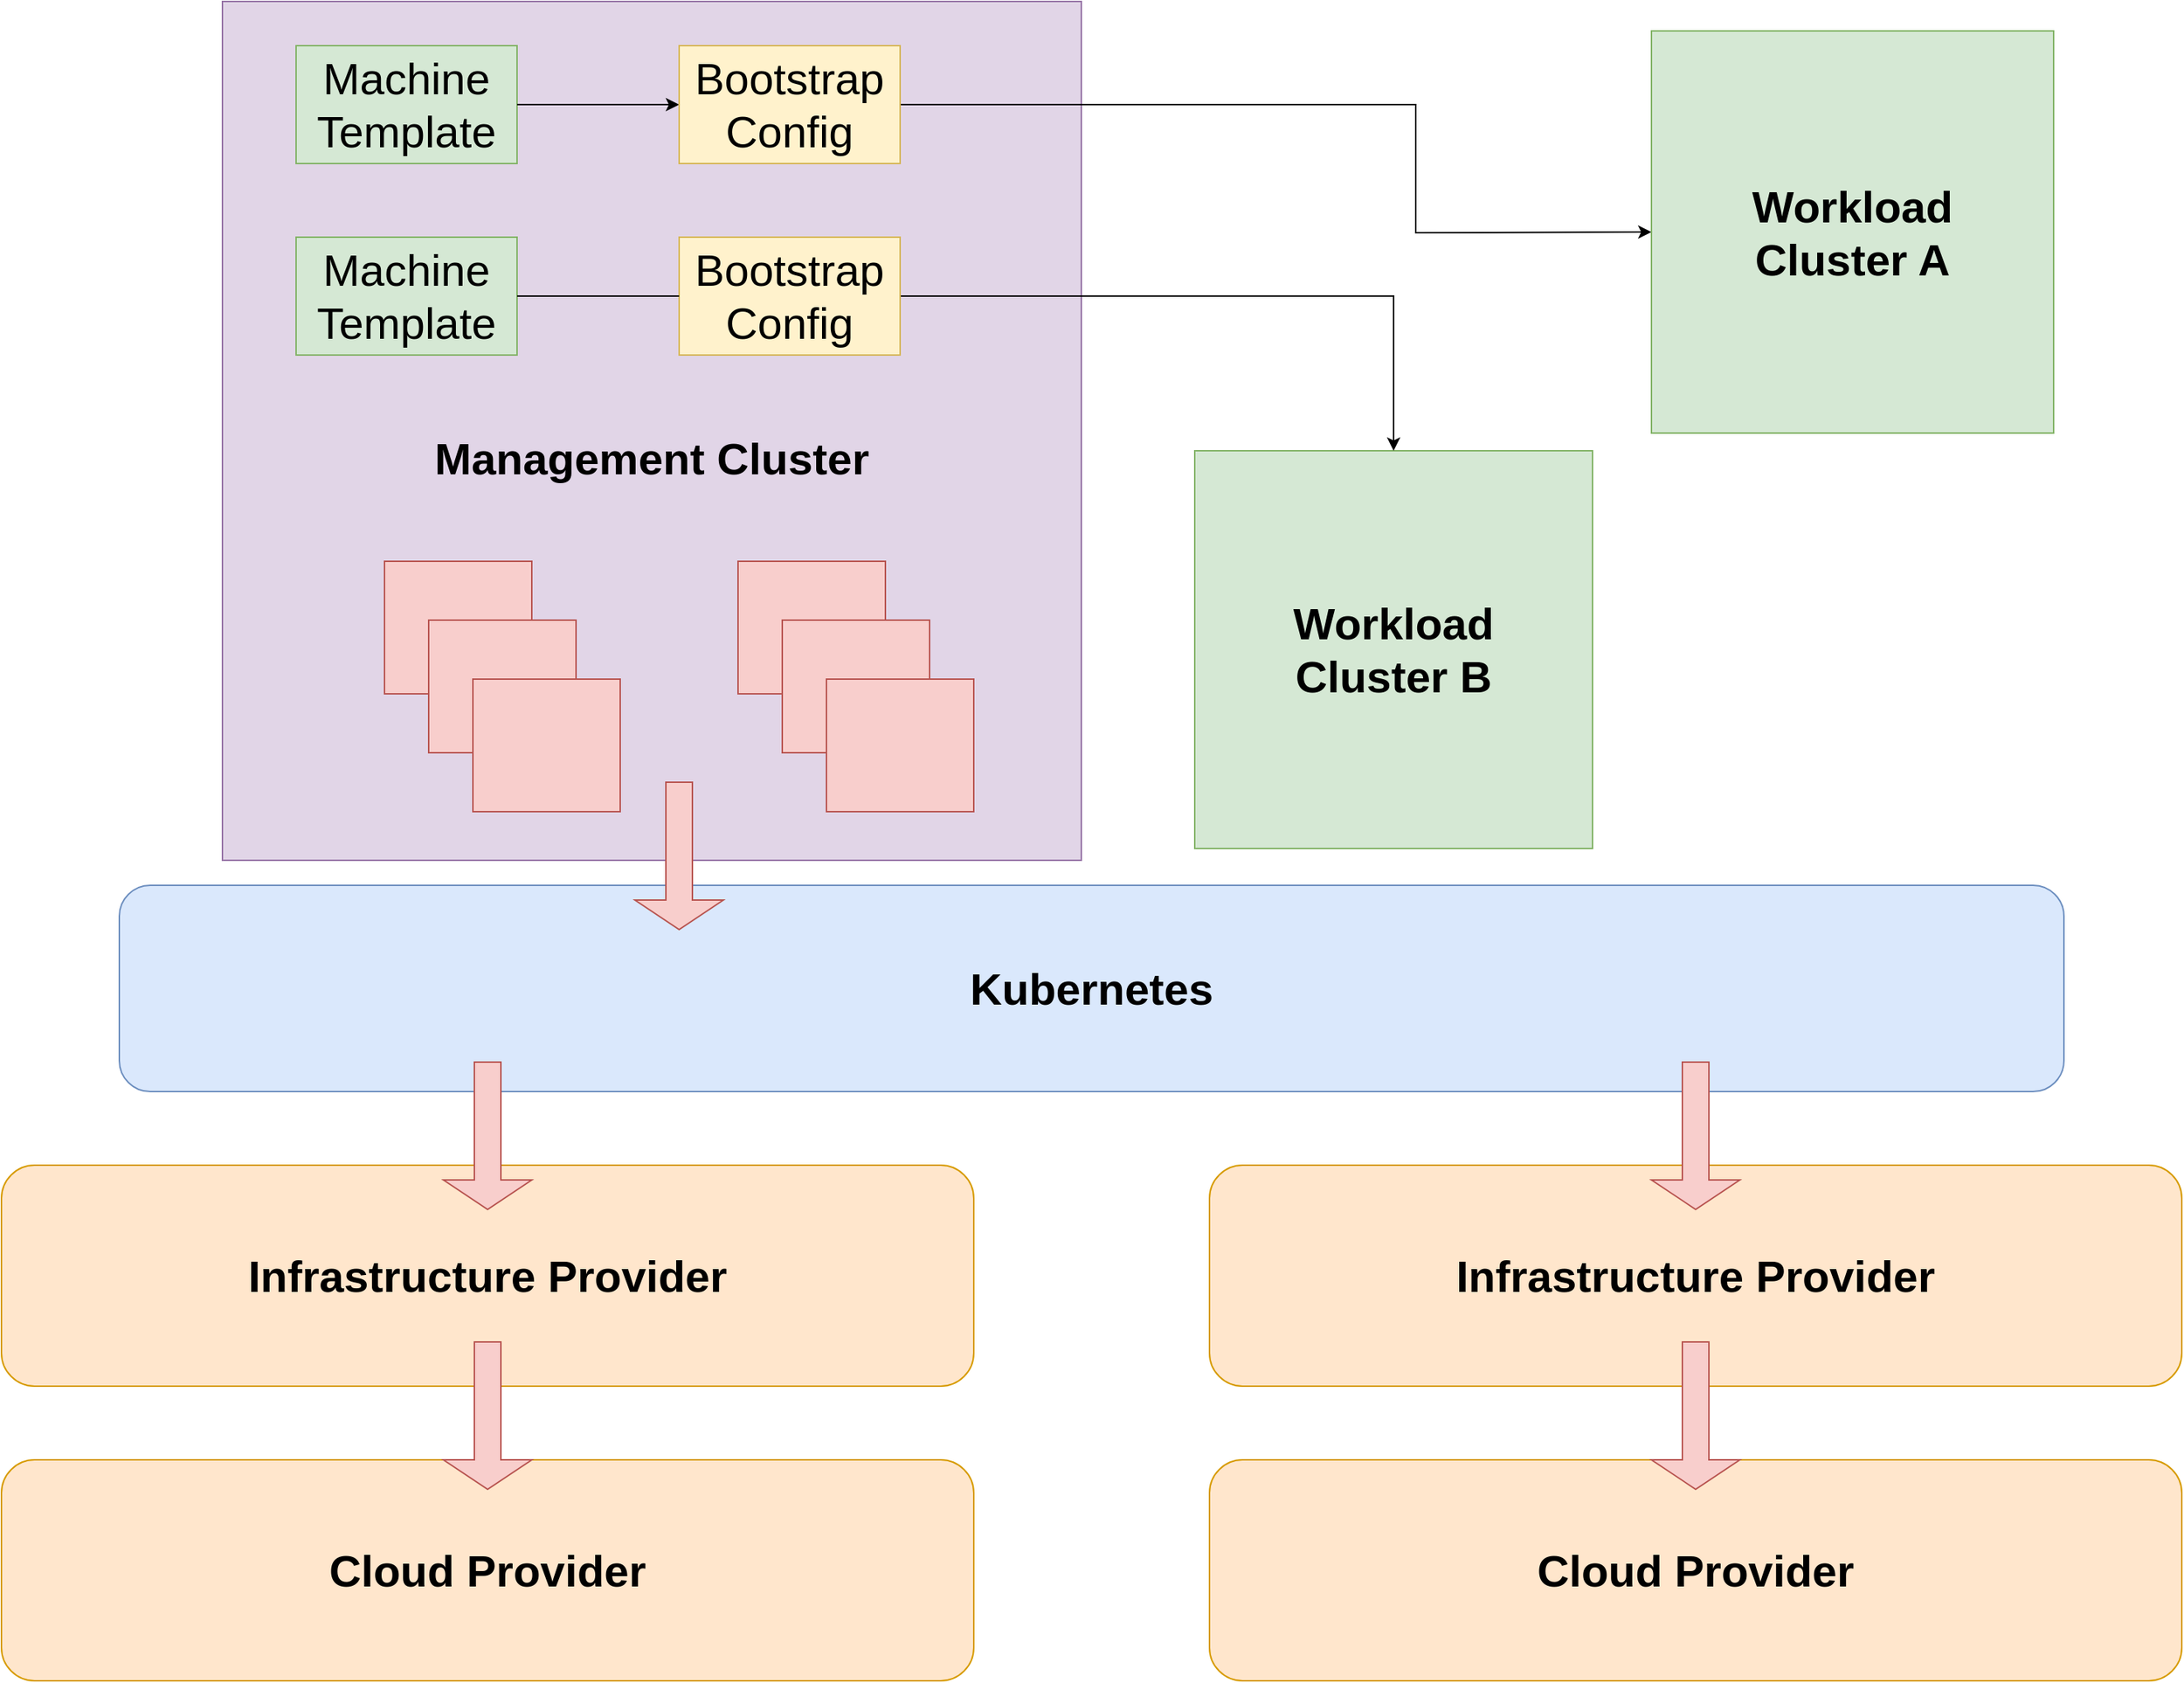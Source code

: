 <mxfile>
    <diagram id="2dtWLAMzyVfP5LlpqYg7" name="CAPI">
        <mxGraphModel dx="1702" dy="1318" grid="1" gridSize="10" guides="1" tooltips="1" connect="1" arrows="1" fold="1" page="1" pageScale="1" pageWidth="1654" pageHeight="1169" background="#FFFFFF" math="0" shadow="0">
            <root>
                <mxCell id="0"/>
                <mxCell id="1" parent="0"/>
                <mxCell id="3" value="Infrastructure Provider" style="rounded=1;whiteSpace=wrap;html=1;fontSize=30;fontStyle=1;fillColor=#ffe6cc;strokeColor=#d79b00;" parent="1" vertex="1">
                    <mxGeometry x="80" y="800" width="660" height="150" as="geometry"/>
                </mxCell>
                <mxCell id="4" value="Kubernetes" style="rounded=1;whiteSpace=wrap;html=1;fontSize=30;fillColor=#dae8fc;strokeColor=#6c8ebf;fontStyle=1" parent="1" vertex="1">
                    <mxGeometry x="160" y="610" width="1320" height="140" as="geometry"/>
                </mxCell>
                <mxCell id="5" value="&lt;br&gt;Management Cluster" style="whiteSpace=wrap;html=1;aspect=fixed;fontSize=30;fontStyle=1;fillColor=#e1d5e7;strokeColor=#9673a6;" parent="1" vertex="1">
                    <mxGeometry x="230" y="10" width="583" height="583" as="geometry"/>
                </mxCell>
                <mxCell id="6" value="Workload&lt;br&gt;Cluster B" style="whiteSpace=wrap;html=1;aspect=fixed;fontSize=30;fontStyle=1;fillColor=#d5e8d4;strokeColor=#82b366;" parent="1" vertex="1">
                    <mxGeometry x="890" y="315" width="270" height="270" as="geometry"/>
                </mxCell>
                <mxCell id="7" value="" style="rounded=0;whiteSpace=wrap;html=1;fontSize=30;fillColor=#f8cecc;strokeColor=#b85450;" parent="1" vertex="1">
                    <mxGeometry x="580" y="390" width="100" height="90" as="geometry"/>
                </mxCell>
                <mxCell id="8" value="" style="rounded=0;whiteSpace=wrap;html=1;fontSize=30;fillColor=#f8cecc;strokeColor=#b85450;" parent="1" vertex="1">
                    <mxGeometry x="610" y="430" width="100" height="90" as="geometry"/>
                </mxCell>
                <mxCell id="9" value="" style="rounded=0;whiteSpace=wrap;html=1;fontSize=30;fillColor=#f8cecc;strokeColor=#b85450;" parent="1" vertex="1">
                    <mxGeometry x="640" y="470" width="100" height="90" as="geometry"/>
                </mxCell>
                <mxCell id="10" value="" style="rounded=0;whiteSpace=wrap;html=1;fontSize=30;fillColor=#f8cecc;strokeColor=#b85450;" parent="1" vertex="1">
                    <mxGeometry x="340" y="390" width="100" height="90" as="geometry"/>
                </mxCell>
                <mxCell id="11" value="" style="rounded=0;whiteSpace=wrap;html=1;fontSize=30;fillColor=#f8cecc;strokeColor=#b85450;" parent="1" vertex="1">
                    <mxGeometry x="370" y="430" width="100" height="90" as="geometry"/>
                </mxCell>
                <mxCell id="12" value="" style="rounded=0;whiteSpace=wrap;html=1;fontSize=30;fillColor=#f8cecc;strokeColor=#b85450;" parent="1" vertex="1">
                    <mxGeometry x="400" y="470" width="100" height="90" as="geometry"/>
                </mxCell>
                <mxCell id="20" value="" style="endArrow=classic;html=1;fontSize=30;exitX=1;exitY=0.5;exitDx=0;exitDy=0;entryX=0;entryY=0.5;entryDx=0;entryDy=0;rounded=0;" parent="1" source="90" target="72" edge="1">
                    <mxGeometry width="50" height="50" relative="1" as="geometry">
                        <mxPoint x="701.5" y="80" as="sourcePoint"/>
                        <mxPoint x="1016" y="125" as="targetPoint"/>
                        <Array as="points">
                            <mxPoint x="1040" y="80"/>
                            <mxPoint x="1040" y="167"/>
                        </Array>
                    </mxGeometry>
                </mxCell>
                <mxCell id="33" value="" style="shape=singleArrow;direction=south;whiteSpace=wrap;html=1;fillColor=#f8cecc;strokeColor=#b85450;" parent="1" vertex="1">
                    <mxGeometry x="510" y="540" width="60" height="100" as="geometry"/>
                </mxCell>
                <mxCell id="38" value="Machine&lt;br&gt;Template" style="rounded=0;whiteSpace=wrap;html=1;fontSize=30;fillColor=#d5e8d4;strokeColor=#82b366;fontStyle=0" parent="1" vertex="1">
                    <mxGeometry x="280" y="40" width="150" height="80" as="geometry"/>
                </mxCell>
                <mxCell id="39" style="edgeStyle=none;html=1;entryX=0;entryY=0.5;entryDx=0;entryDy=0;exitX=1;exitY=0.5;exitDx=0;exitDy=0;rounded=0;" parent="1" source="38" target="90" edge="1">
                    <mxGeometry relative="1" as="geometry">
                        <mxPoint x="601.5" y="80" as="targetPoint"/>
                    </mxGeometry>
                </mxCell>
                <mxCell id="71" value="Machine&lt;br&gt;Template" style="rounded=0;whiteSpace=wrap;html=1;fontSize=30;fillColor=#d5e8d4;strokeColor=#82b366;fontStyle=0" parent="1" vertex="1">
                    <mxGeometry x="280" y="170" width="150" height="80" as="geometry"/>
                </mxCell>
                <mxCell id="72" value="Workload&lt;br&gt;Cluster A" style="whiteSpace=wrap;html=1;aspect=fixed;fontSize=30;fontStyle=1;fillColor=#d5e8d4;strokeColor=#82b366;" parent="1" vertex="1">
                    <mxGeometry x="1200" y="30" width="273" height="273" as="geometry"/>
                </mxCell>
                <mxCell id="73" value="" style="endArrow=classic;html=1;fontSize=30;exitX=1;exitY=0.5;exitDx=0;exitDy=0;entryX=0.5;entryY=0;entryDx=0;entryDy=0;rounded=0;" parent="1" source="88" target="6" edge="1">
                    <mxGeometry width="50" height="50" relative="1" as="geometry">
                        <mxPoint x="701.5" y="210" as="sourcePoint"/>
                        <mxPoint x="1170" y="92.5" as="targetPoint"/>
                        <Array as="points">
                            <mxPoint x="1025" y="210"/>
                        </Array>
                    </mxGeometry>
                </mxCell>
                <mxCell id="75" style="edgeStyle=none;html=1;entryX=0;entryY=0.5;entryDx=0;entryDy=0;exitX=1;exitY=0.5;exitDx=0;exitDy=0;rounded=0;startArrow=none;" parent="1" source="88" edge="1">
                    <mxGeometry relative="1" as="geometry">
                        <mxPoint x="501.5" y="100" as="sourcePoint"/>
                        <mxPoint x="601.5" y="210" as="targetPoint"/>
                    </mxGeometry>
                </mxCell>
                <mxCell id="79" value="Infrastructure Provider" style="rounded=1;whiteSpace=wrap;html=1;fontSize=30;fontStyle=1;fillColor=#ffe6cc;strokeColor=#d79b00;" parent="1" vertex="1">
                    <mxGeometry x="900" y="800" width="660" height="150" as="geometry"/>
                </mxCell>
                <mxCell id="80" value="Cloud Provider" style="rounded=1;whiteSpace=wrap;html=1;fontSize=30;fontStyle=1;fillColor=#ffe6cc;strokeColor=#d79b00;" parent="1" vertex="1">
                    <mxGeometry x="80" y="1000" width="660" height="150" as="geometry"/>
                </mxCell>
                <mxCell id="81" value="Cloud Provider" style="rounded=1;whiteSpace=wrap;html=1;fontSize=30;fontStyle=1;fillColor=#ffe6cc;strokeColor=#d79b00;" parent="1" vertex="1">
                    <mxGeometry x="900" y="1000" width="660" height="150" as="geometry"/>
                </mxCell>
                <mxCell id="82" value="" style="shape=singleArrow;direction=south;whiteSpace=wrap;html=1;fillColor=#f8cecc;strokeColor=#b85450;" parent="1" vertex="1">
                    <mxGeometry x="380" y="730" width="60" height="100" as="geometry"/>
                </mxCell>
                <mxCell id="32" value="" style="shape=singleArrow;direction=south;whiteSpace=wrap;html=1;fillColor=#f8cecc;strokeColor=#b85450;" parent="1" vertex="1">
                    <mxGeometry x="1200" y="730" width="60" height="100" as="geometry"/>
                </mxCell>
                <mxCell id="85" value="" style="shape=singleArrow;direction=south;whiteSpace=wrap;html=1;fillColor=#f8cecc;strokeColor=#b85450;" parent="1" vertex="1">
                    <mxGeometry x="380" y="920" width="60" height="100" as="geometry"/>
                </mxCell>
                <mxCell id="35" value="" style="shape=singleArrow;direction=south;whiteSpace=wrap;html=1;fillColor=#f8cecc;strokeColor=#b85450;" parent="1" vertex="1">
                    <mxGeometry x="1200" y="920" width="60" height="100" as="geometry"/>
                </mxCell>
                <mxCell id="88" value="Bootstrap&lt;br&gt;Config" style="rounded=0;whiteSpace=wrap;html=1;fontSize=30;fillColor=#fff2cc;strokeColor=#d6b656;fontStyle=0" vertex="1" parent="1">
                    <mxGeometry x="540" y="170" width="150" height="80" as="geometry"/>
                </mxCell>
                <mxCell id="89" value="" style="edgeStyle=none;html=1;entryX=0;entryY=0.5;entryDx=0;entryDy=0;exitX=1;exitY=0.5;exitDx=0;exitDy=0;rounded=0;endArrow=none;" edge="1" parent="1" source="71" target="88">
                    <mxGeometry relative="1" as="geometry">
                        <mxPoint x="500" y="210" as="sourcePoint"/>
                        <mxPoint x="601.5" y="210" as="targetPoint"/>
                    </mxGeometry>
                </mxCell>
                <mxCell id="90" value="Bootstrap&lt;br&gt;Config" style="rounded=0;whiteSpace=wrap;html=1;fontSize=30;fillColor=#fff2cc;strokeColor=#d6b656;fontStyle=0" vertex="1" parent="1">
                    <mxGeometry x="540" y="40" width="150" height="80" as="geometry"/>
                </mxCell>
            </root>
        </mxGraphModel>
    </diagram>
</mxfile>